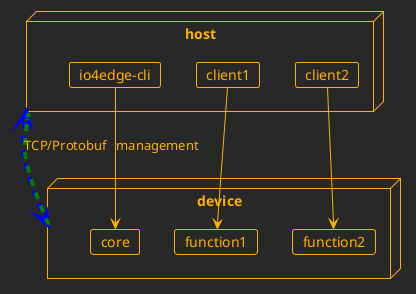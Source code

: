 @startuml io4edge
!theme crt-amber
node device {
  card core
  card function1
  card function2
}

node host {
    card "io4edge-cli" as cli
    card client1
    card client2
}

cli --> core  : management
client1 --> function1
client2 --> function2
host <-[#blue;#green,dashed,thickness=4]-> device : TCP/Protobuf

@enduml
